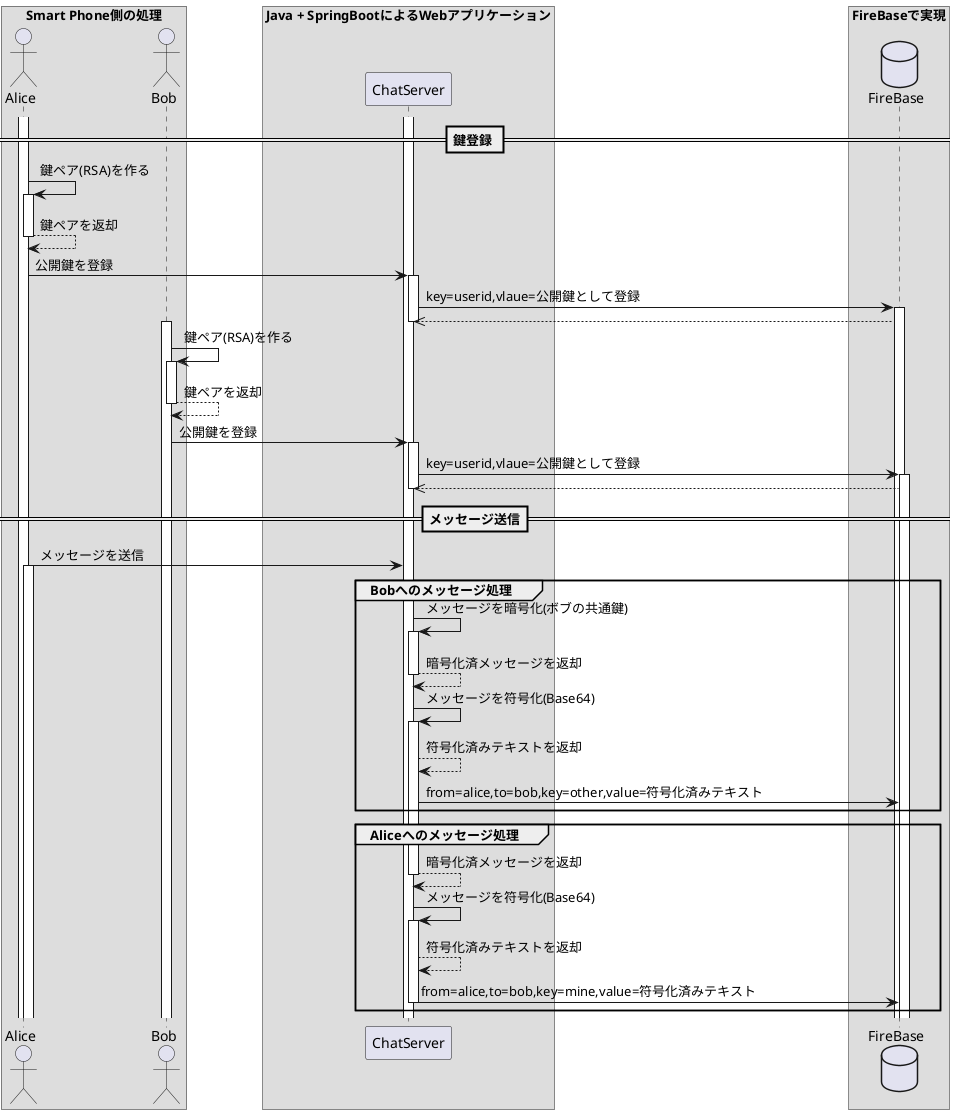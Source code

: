 @startuml 鍵生成からメッセージ送信/受信シーケンス
box "Smart Phone側の処理"
actor Alice as alice
actor Bob as bob
end box

box "Java + SpringBootによるWebアプリケーション"
participant ChatServer as chat
end box

box "FireBaseで実現"
database FireBase as db
end box

activate alice
activate chat

== 鍵登録 ==
alice ->alice: 鍵ペア(RSA)を作る
activate alice
alice-->alice: 鍵ペアを返却
deactivate alice

alice->chat: 公開鍵を登録
activate chat
chat->db:key=userid,vlaue=公開鍵として登録
activate db
db-->>chat 
deactivate chat

activate bob
bob ->bob: 鍵ペア(RSA)を作る
activate bob
bob-->bob: 鍵ペアを返却
deactivate bob

bob->chat: 公開鍵を登録
activate chat
chat->db:key=userid,vlaue=公開鍵として登録
activate db
db-->>chat 
deactivate chat

==メッセージ送信==

alice -> chat:メッセージを送信
activate alice

group Bobへのメッセージ処理
    chat -> chat: メッセージを暗号化(ボブの共通鍵)
    activate chat
    chat --> chat: 暗号化済メッセージを返却
    deactivate chat

    chat -> chat: メッセージを符号化(Base64)
    activate chat
    chat --> chat: 符号化済みテキストを返却
    chat -> db: from=alice,to=bob,key=other,value=符号化済みテキスト

end

group Aliceへのメッセージ処理
    activate chat
    chat --> chat: 暗号化済メッセージを返却
    deactivate chat

    chat -> chat: メッセージを符号化(Base64)
    activate chat
    chat --> chat: 符号化済みテキストを返却
    chat -> db: from=alice,to=bob,key=mine,value=符号化済みテキスト
    deactivate chat
end
